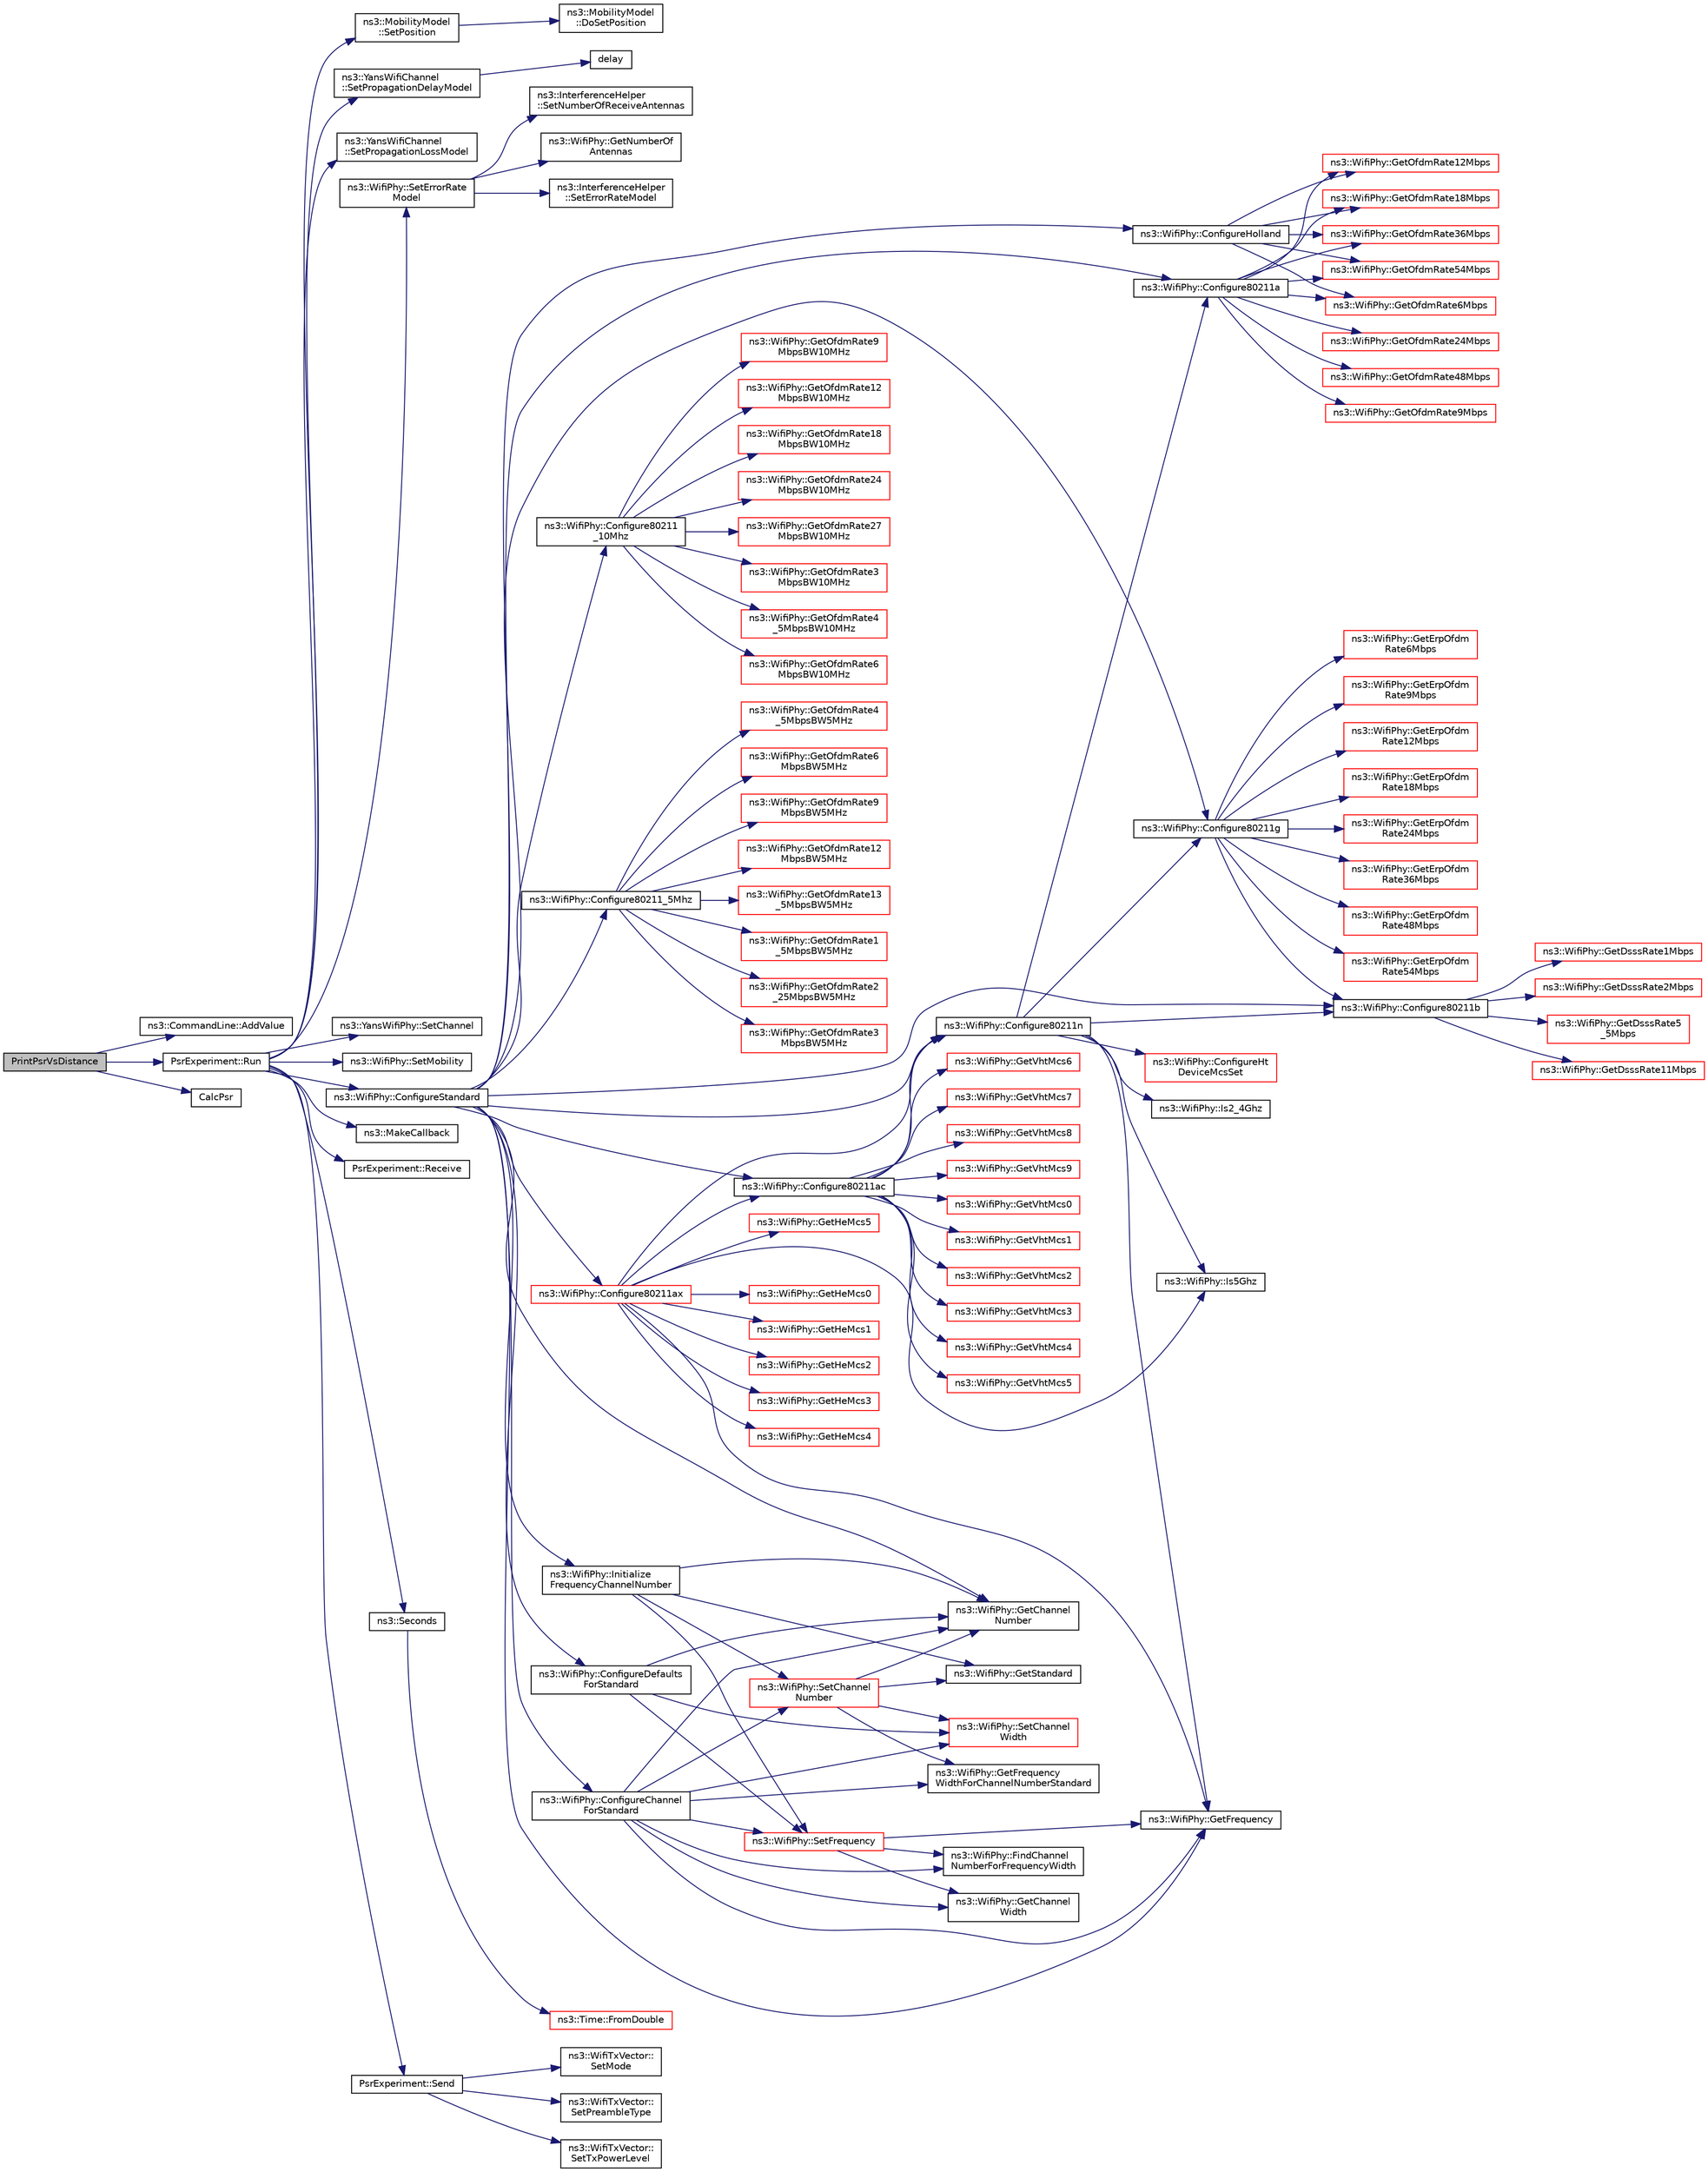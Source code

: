 digraph "PrintPsrVsDistance"
{
  edge [fontname="Helvetica",fontsize="10",labelfontname="Helvetica",labelfontsize="10"];
  node [fontname="Helvetica",fontsize="10",shape=record];
  rankdir="LR";
  Node1 [label="PrintPsrVsDistance",height=0.2,width=0.4,color="black", fillcolor="grey75", style="filled", fontcolor="black"];
  Node1 -> Node2 [color="midnightblue",fontsize="10",style="solid"];
  Node2 [label="ns3::CommandLine::AddValue",height=0.2,width=0.4,color="black", fillcolor="white", style="filled",URL="$dc/d87/classns3_1_1CommandLine.html#addcfb546c7ad4c8bd0965654d55beb8e"];
  Node1 -> Node3 [color="midnightblue",fontsize="10",style="solid"];
  Node3 [label="PsrExperiment::Run",height=0.2,width=0.4,color="black", fillcolor="white", style="filled",URL="$dd/de8/classPsrExperiment.html#abf2ccba462f7c6741034fcadcdd45900"];
  Node3 -> Node4 [color="midnightblue",fontsize="10",style="solid"];
  Node4 [label="ns3::MobilityModel\l::SetPosition",height=0.2,width=0.4,color="black", fillcolor="white", style="filled",URL="$d4/dc5/classns3_1_1MobilityModel.html#ac584b3d5a309709d2f13ed6ada1e7640"];
  Node4 -> Node5 [color="midnightblue",fontsize="10",style="solid"];
  Node5 [label="ns3::MobilityModel\l::DoSetPosition",height=0.2,width=0.4,color="black", fillcolor="white", style="filled",URL="$d4/dc5/classns3_1_1MobilityModel.html#aa2f52cd86754da71ac649413c049785e"];
  Node3 -> Node6 [color="midnightblue",fontsize="10",style="solid"];
  Node6 [label="ns3::YansWifiChannel\l::SetPropagationDelayModel",height=0.2,width=0.4,color="black", fillcolor="white", style="filled",URL="$d3/df5/classns3_1_1YansWifiChannel.html#a51ebdd5a1d897dc46cf9783ac2879b98"];
  Node6 -> Node7 [color="midnightblue",fontsize="10",style="solid"];
  Node7 [label="delay",height=0.2,width=0.4,color="black", fillcolor="white", style="filled",URL="$d8/d68/lte_2model_2fading-traces_2fading__trace__generator_8m.html#a7964e6aa8f61a9d28973c8267a606ad8"];
  Node3 -> Node8 [color="midnightblue",fontsize="10",style="solid"];
  Node8 [label="ns3::YansWifiChannel\l::SetPropagationLossModel",height=0.2,width=0.4,color="black", fillcolor="white", style="filled",URL="$d3/df5/classns3_1_1YansWifiChannel.html#ad2f92be1fb34be0075141cbb4f779191"];
  Node3 -> Node9 [color="midnightblue",fontsize="10",style="solid"];
  Node9 [label="ns3::WifiPhy::SetErrorRate\lModel",height=0.2,width=0.4,color="black", fillcolor="white", style="filled",URL="$d6/d5a/classns3_1_1WifiPhy.html#ac363f667899a813bb1331225bc1c1474"];
  Node9 -> Node10 [color="midnightblue",fontsize="10",style="solid"];
  Node10 [label="ns3::InterferenceHelper\l::SetErrorRateModel",height=0.2,width=0.4,color="black", fillcolor="white", style="filled",URL="$dc/d0f/classns3_1_1InterferenceHelper.html#a4e5bedbeba2a6eb01a86cae2d29e07dc"];
  Node9 -> Node11 [color="midnightblue",fontsize="10",style="solid"];
  Node11 [label="ns3::InterferenceHelper\l::SetNumberOfReceiveAntennas",height=0.2,width=0.4,color="black", fillcolor="white", style="filled",URL="$dc/d0f/classns3_1_1InterferenceHelper.html#ae04257f3c9153258970ec7c96abf41ea"];
  Node9 -> Node12 [color="midnightblue",fontsize="10",style="solid"];
  Node12 [label="ns3::WifiPhy::GetNumberOf\lAntennas",height=0.2,width=0.4,color="black", fillcolor="white", style="filled",URL="$d6/d5a/classns3_1_1WifiPhy.html#ae23367ac8e1424724f95df441e0cd278"];
  Node3 -> Node13 [color="midnightblue",fontsize="10",style="solid"];
  Node13 [label="ns3::YansWifiPhy::SetChannel",height=0.2,width=0.4,color="black", fillcolor="white", style="filled",URL="$dc/d21/classns3_1_1YansWifiPhy.html#ad2eeb0ab17ef01b26436f7110cccff1d"];
  Node3 -> Node14 [color="midnightblue",fontsize="10",style="solid"];
  Node14 [label="ns3::WifiPhy::SetMobility",height=0.2,width=0.4,color="black", fillcolor="white", style="filled",URL="$d6/d5a/classns3_1_1WifiPhy.html#a5bbd6f88cf0a8ac6c7437b278a17a582",tooltip="assign a mobility model to this device "];
  Node3 -> Node15 [color="midnightblue",fontsize="10",style="solid"];
  Node15 [label="ns3::WifiPhy::ConfigureStandard",height=0.2,width=0.4,color="black", fillcolor="white", style="filled",URL="$d6/d5a/classns3_1_1WifiPhy.html#aeafbea9bd8c1ae20f85584f55d868d23"];
  Node15 -> Node16 [color="midnightblue",fontsize="10",style="solid"];
  Node16 [label="ns3::WifiPhy::Initialize\lFrequencyChannelNumber",height=0.2,width=0.4,color="black", fillcolor="white", style="filled",URL="$d6/d5a/classns3_1_1WifiPhy.html#a6f926737f6ba77c4b619734f396ed3ed",tooltip="post-construction setting of frequency and/or channel number "];
  Node16 -> Node17 [color="midnightblue",fontsize="10",style="solid"];
  Node17 [label="ns3::WifiPhy::SetFrequency",height=0.2,width=0.4,color="red", fillcolor="white", style="filled",URL="$d6/d5a/classns3_1_1WifiPhy.html#afecd69b20631e112aa863dbed4c4bd22"];
  Node17 -> Node18 [color="midnightblue",fontsize="10",style="solid"];
  Node18 [label="ns3::WifiPhy::GetFrequency",height=0.2,width=0.4,color="black", fillcolor="white", style="filled",URL="$d6/d5a/classns3_1_1WifiPhy.html#ad2508d94faf22d690d6b8b4367934fd1"];
  Node17 -> Node19 [color="midnightblue",fontsize="10",style="solid"];
  Node19 [label="ns3::WifiPhy::FindChannel\lNumberForFrequencyWidth",height=0.2,width=0.4,color="black", fillcolor="white", style="filled",URL="$d6/d5a/classns3_1_1WifiPhy.html#ac1a2644035e5ec7129ec1a1583face8a"];
  Node17 -> Node20 [color="midnightblue",fontsize="10",style="solid"];
  Node20 [label="ns3::WifiPhy::GetChannel\lWidth",height=0.2,width=0.4,color="black", fillcolor="white", style="filled",URL="$d6/d5a/classns3_1_1WifiPhy.html#a4a5d5009b3b3308f2baeed42a2007189"];
  Node16 -> Node21 [color="midnightblue",fontsize="10",style="solid"];
  Node21 [label="ns3::WifiPhy::GetStandard",height=0.2,width=0.4,color="black", fillcolor="white", style="filled",URL="$d6/d5a/classns3_1_1WifiPhy.html#af33f60586f8e0bd1763b863e7ce193b2"];
  Node16 -> Node22 [color="midnightblue",fontsize="10",style="solid"];
  Node22 [label="ns3::WifiPhy::SetChannel\lNumber",height=0.2,width=0.4,color="red", fillcolor="white", style="filled",URL="$d6/d5a/classns3_1_1WifiPhy.html#a2d13cf6ae4c185cae8516516afe4a32a",tooltip="Set channel number. "];
  Node22 -> Node23 [color="midnightblue",fontsize="10",style="solid"];
  Node23 [label="ns3::WifiPhy::GetChannel\lNumber",height=0.2,width=0.4,color="black", fillcolor="white", style="filled",URL="$d6/d5a/classns3_1_1WifiPhy.html#a5cf0ccf06109ace61db51c83e91b7e8d"];
  Node22 -> Node24 [color="midnightblue",fontsize="10",style="solid"];
  Node24 [label="ns3::WifiPhy::GetFrequency\lWidthForChannelNumberStandard",height=0.2,width=0.4,color="black", fillcolor="white", style="filled",URL="$d6/d5a/classns3_1_1WifiPhy.html#ad4ffecf66d648b47d62ad73143a3fcbc"];
  Node22 -> Node21 [color="midnightblue",fontsize="10",style="solid"];
  Node22 -> Node25 [color="midnightblue",fontsize="10",style="solid"];
  Node25 [label="ns3::WifiPhy::SetChannel\lWidth",height=0.2,width=0.4,color="red", fillcolor="white", style="filled",URL="$d6/d5a/classns3_1_1WifiPhy.html#ad4be164ac9858e525cf6c6194c39e015"];
  Node16 -> Node23 [color="midnightblue",fontsize="10",style="solid"];
  Node15 -> Node18 [color="midnightblue",fontsize="10",style="solid"];
  Node15 -> Node23 [color="midnightblue",fontsize="10",style="solid"];
  Node15 -> Node26 [color="midnightblue",fontsize="10",style="solid"];
  Node26 [label="ns3::WifiPhy::ConfigureDefaults\lForStandard",height=0.2,width=0.4,color="black", fillcolor="white", style="filled",URL="$d6/d5a/classns3_1_1WifiPhy.html#ae5a54012ac4703d86299312251c41114"];
  Node26 -> Node25 [color="midnightblue",fontsize="10",style="solid"];
  Node26 -> Node17 [color="midnightblue",fontsize="10",style="solid"];
  Node26 -> Node23 [color="midnightblue",fontsize="10",style="solid"];
  Node15 -> Node27 [color="midnightblue",fontsize="10",style="solid"];
  Node27 [label="ns3::WifiPhy::ConfigureChannel\lForStandard",height=0.2,width=0.4,color="black", fillcolor="white", style="filled",URL="$d6/d5a/classns3_1_1WifiPhy.html#aed528417ac25eecc7ecf44079d162847"];
  Node27 -> Node18 [color="midnightblue",fontsize="10",style="solid"];
  Node27 -> Node19 [color="midnightblue",fontsize="10",style="solid"];
  Node27 -> Node20 [color="midnightblue",fontsize="10",style="solid"];
  Node27 -> Node22 [color="midnightblue",fontsize="10",style="solid"];
  Node27 -> Node23 [color="midnightblue",fontsize="10",style="solid"];
  Node27 -> Node24 [color="midnightblue",fontsize="10",style="solid"];
  Node27 -> Node17 [color="midnightblue",fontsize="10",style="solid"];
  Node27 -> Node25 [color="midnightblue",fontsize="10",style="solid"];
  Node15 -> Node28 [color="midnightblue",fontsize="10",style="solid"];
  Node28 [label="ns3::WifiPhy::Configure80211a",height=0.2,width=0.4,color="black", fillcolor="white", style="filled",URL="$d6/d5a/classns3_1_1WifiPhy.html#a3f4c48226fee10de85a17e6ce62af0f3"];
  Node28 -> Node29 [color="midnightblue",fontsize="10",style="solid"];
  Node29 [label="ns3::WifiPhy::GetOfdmRate6Mbps",height=0.2,width=0.4,color="red", fillcolor="white", style="filled",URL="$d6/d5a/classns3_1_1WifiPhy.html#a9945d5d1e8dd74118f90e1adcb63d6fe"];
  Node28 -> Node30 [color="midnightblue",fontsize="10",style="solid"];
  Node30 [label="ns3::WifiPhy::GetOfdmRate9Mbps",height=0.2,width=0.4,color="red", fillcolor="white", style="filled",URL="$d6/d5a/classns3_1_1WifiPhy.html#a4fd9fa3cc3080908d55d9713266f2943"];
  Node28 -> Node31 [color="midnightblue",fontsize="10",style="solid"];
  Node31 [label="ns3::WifiPhy::GetOfdmRate12Mbps",height=0.2,width=0.4,color="red", fillcolor="white", style="filled",URL="$d6/d5a/classns3_1_1WifiPhy.html#a2435bc31eebe859883b7ac21c9add9d2"];
  Node28 -> Node32 [color="midnightblue",fontsize="10",style="solid"];
  Node32 [label="ns3::WifiPhy::GetOfdmRate18Mbps",height=0.2,width=0.4,color="red", fillcolor="white", style="filled",URL="$d6/d5a/classns3_1_1WifiPhy.html#ab456e46ced9b58473153802857be1bde"];
  Node28 -> Node33 [color="midnightblue",fontsize="10",style="solid"];
  Node33 [label="ns3::WifiPhy::GetOfdmRate24Mbps",height=0.2,width=0.4,color="red", fillcolor="white", style="filled",URL="$d6/d5a/classns3_1_1WifiPhy.html#a088ad8dd890aa893acea0d44df88e2aa"];
  Node28 -> Node34 [color="midnightblue",fontsize="10",style="solid"];
  Node34 [label="ns3::WifiPhy::GetOfdmRate36Mbps",height=0.2,width=0.4,color="red", fillcolor="white", style="filled",URL="$d6/d5a/classns3_1_1WifiPhy.html#a64c9c3a3e3a41d2aa51f7d0ccb8fe6c1"];
  Node28 -> Node35 [color="midnightblue",fontsize="10",style="solid"];
  Node35 [label="ns3::WifiPhy::GetOfdmRate48Mbps",height=0.2,width=0.4,color="red", fillcolor="white", style="filled",URL="$d6/d5a/classns3_1_1WifiPhy.html#aa48b1e5f7ebde9ced3dc0f25d9505ae0"];
  Node28 -> Node36 [color="midnightblue",fontsize="10",style="solid"];
  Node36 [label="ns3::WifiPhy::GetOfdmRate54Mbps",height=0.2,width=0.4,color="red", fillcolor="white", style="filled",URL="$d6/d5a/classns3_1_1WifiPhy.html#a767b1cebf94aea21b9c476563c6e3f5b"];
  Node15 -> Node37 [color="midnightblue",fontsize="10",style="solid"];
  Node37 [label="ns3::WifiPhy::Configure80211b",height=0.2,width=0.4,color="black", fillcolor="white", style="filled",URL="$d6/d5a/classns3_1_1WifiPhy.html#a6d06ede65c6956ad9c414a00587279d7"];
  Node37 -> Node38 [color="midnightblue",fontsize="10",style="solid"];
  Node38 [label="ns3::WifiPhy::GetDsssRate1Mbps",height=0.2,width=0.4,color="red", fillcolor="white", style="filled",URL="$d6/d5a/classns3_1_1WifiPhy.html#a8b52ed5ee9801adab6d11b8e4dc4240f"];
  Node37 -> Node39 [color="midnightblue",fontsize="10",style="solid"];
  Node39 [label="ns3::WifiPhy::GetDsssRate2Mbps",height=0.2,width=0.4,color="red", fillcolor="white", style="filled",URL="$d6/d5a/classns3_1_1WifiPhy.html#a6619a232c9506d049781aae17795b57f"];
  Node37 -> Node40 [color="midnightblue",fontsize="10",style="solid"];
  Node40 [label="ns3::WifiPhy::GetDsssRate5\l_5Mbps",height=0.2,width=0.4,color="red", fillcolor="white", style="filled",URL="$d6/d5a/classns3_1_1WifiPhy.html#aa9a581243e49199f63f9e26ef4c4ed95"];
  Node37 -> Node41 [color="midnightblue",fontsize="10",style="solid"];
  Node41 [label="ns3::WifiPhy::GetDsssRate11Mbps",height=0.2,width=0.4,color="red", fillcolor="white", style="filled",URL="$d6/d5a/classns3_1_1WifiPhy.html#ab959b0aa063cda3f93a9a2861526a3e2"];
  Node15 -> Node42 [color="midnightblue",fontsize="10",style="solid"];
  Node42 [label="ns3::WifiPhy::Configure80211g",height=0.2,width=0.4,color="black", fillcolor="white", style="filled",URL="$d6/d5a/classns3_1_1WifiPhy.html#a71286ced86fbd1b11c4b68e053b3e8d0"];
  Node42 -> Node37 [color="midnightblue",fontsize="10",style="solid"];
  Node42 -> Node43 [color="midnightblue",fontsize="10",style="solid"];
  Node43 [label="ns3::WifiPhy::GetErpOfdm\lRate6Mbps",height=0.2,width=0.4,color="red", fillcolor="white", style="filled",URL="$d6/d5a/classns3_1_1WifiPhy.html#a334689e428371b3383e9001cbd05deba"];
  Node42 -> Node44 [color="midnightblue",fontsize="10",style="solid"];
  Node44 [label="ns3::WifiPhy::GetErpOfdm\lRate9Mbps",height=0.2,width=0.4,color="red", fillcolor="white", style="filled",URL="$d6/d5a/classns3_1_1WifiPhy.html#af2fc1ee36fc803b89575cd682138495f"];
  Node42 -> Node45 [color="midnightblue",fontsize="10",style="solid"];
  Node45 [label="ns3::WifiPhy::GetErpOfdm\lRate12Mbps",height=0.2,width=0.4,color="red", fillcolor="white", style="filled",URL="$d6/d5a/classns3_1_1WifiPhy.html#aa6f7f9ca17a9451966da679415996136"];
  Node42 -> Node46 [color="midnightblue",fontsize="10",style="solid"];
  Node46 [label="ns3::WifiPhy::GetErpOfdm\lRate18Mbps",height=0.2,width=0.4,color="red", fillcolor="white", style="filled",URL="$d6/d5a/classns3_1_1WifiPhy.html#ae24bbedd9df795ac630568606a579be0"];
  Node42 -> Node47 [color="midnightblue",fontsize="10",style="solid"];
  Node47 [label="ns3::WifiPhy::GetErpOfdm\lRate24Mbps",height=0.2,width=0.4,color="red", fillcolor="white", style="filled",URL="$d6/d5a/classns3_1_1WifiPhy.html#a8e34487962a2e6ecbedebe5b2e883ca7"];
  Node42 -> Node48 [color="midnightblue",fontsize="10",style="solid"];
  Node48 [label="ns3::WifiPhy::GetErpOfdm\lRate36Mbps",height=0.2,width=0.4,color="red", fillcolor="white", style="filled",URL="$d6/d5a/classns3_1_1WifiPhy.html#acc3956aa9fc49c16c05dc76bae0d4ad9"];
  Node42 -> Node49 [color="midnightblue",fontsize="10",style="solid"];
  Node49 [label="ns3::WifiPhy::GetErpOfdm\lRate48Mbps",height=0.2,width=0.4,color="red", fillcolor="white", style="filled",URL="$d6/d5a/classns3_1_1WifiPhy.html#a3c00f00fdfce4e6146264549f2274499"];
  Node42 -> Node50 [color="midnightblue",fontsize="10",style="solid"];
  Node50 [label="ns3::WifiPhy::GetErpOfdm\lRate54Mbps",height=0.2,width=0.4,color="red", fillcolor="white", style="filled",URL="$d6/d5a/classns3_1_1WifiPhy.html#a444ffd175dd58e76f87ba8dc05eef483"];
  Node15 -> Node51 [color="midnightblue",fontsize="10",style="solid"];
  Node51 [label="ns3::WifiPhy::Configure80211\l_10Mhz",height=0.2,width=0.4,color="black", fillcolor="white", style="filled",URL="$d6/d5a/classns3_1_1WifiPhy.html#a42b42da70fb83cc0136c78658698c620"];
  Node51 -> Node52 [color="midnightblue",fontsize="10",style="solid"];
  Node52 [label="ns3::WifiPhy::GetOfdmRate3\lMbpsBW10MHz",height=0.2,width=0.4,color="red", fillcolor="white", style="filled",URL="$d6/d5a/classns3_1_1WifiPhy.html#a8c565c787448b738ea94b455169371fa"];
  Node51 -> Node53 [color="midnightblue",fontsize="10",style="solid"];
  Node53 [label="ns3::WifiPhy::GetOfdmRate4\l_5MbpsBW10MHz",height=0.2,width=0.4,color="red", fillcolor="white", style="filled",URL="$d6/d5a/classns3_1_1WifiPhy.html#a96acd60bbfdc2ffe88dcc6cf201e73ee"];
  Node51 -> Node54 [color="midnightblue",fontsize="10",style="solid"];
  Node54 [label="ns3::WifiPhy::GetOfdmRate6\lMbpsBW10MHz",height=0.2,width=0.4,color="red", fillcolor="white", style="filled",URL="$d6/d5a/classns3_1_1WifiPhy.html#aa7c91565a17bc8f93f766dea8351d9f7"];
  Node51 -> Node55 [color="midnightblue",fontsize="10",style="solid"];
  Node55 [label="ns3::WifiPhy::GetOfdmRate9\lMbpsBW10MHz",height=0.2,width=0.4,color="red", fillcolor="white", style="filled",URL="$d6/d5a/classns3_1_1WifiPhy.html#af3db6741fde3d02c6982a62069329c9c"];
  Node51 -> Node56 [color="midnightblue",fontsize="10",style="solid"];
  Node56 [label="ns3::WifiPhy::GetOfdmRate12\lMbpsBW10MHz",height=0.2,width=0.4,color="red", fillcolor="white", style="filled",URL="$d6/d5a/classns3_1_1WifiPhy.html#a7027b0e5307e56e68d4cf222e6751d90"];
  Node51 -> Node57 [color="midnightblue",fontsize="10",style="solid"];
  Node57 [label="ns3::WifiPhy::GetOfdmRate18\lMbpsBW10MHz",height=0.2,width=0.4,color="red", fillcolor="white", style="filled",URL="$d6/d5a/classns3_1_1WifiPhy.html#a78790cdcd17992e4c5e3ffada193d6de"];
  Node51 -> Node58 [color="midnightblue",fontsize="10",style="solid"];
  Node58 [label="ns3::WifiPhy::GetOfdmRate24\lMbpsBW10MHz",height=0.2,width=0.4,color="red", fillcolor="white", style="filled",URL="$d6/d5a/classns3_1_1WifiPhy.html#a9cb82b2a3b8165a9b1c58a4cbcbd961f"];
  Node51 -> Node59 [color="midnightblue",fontsize="10",style="solid"];
  Node59 [label="ns3::WifiPhy::GetOfdmRate27\lMbpsBW10MHz",height=0.2,width=0.4,color="red", fillcolor="white", style="filled",URL="$d6/d5a/classns3_1_1WifiPhy.html#adeb11bf3d1463a29e9e930e69d02df43"];
  Node15 -> Node60 [color="midnightblue",fontsize="10",style="solid"];
  Node60 [label="ns3::WifiPhy::Configure80211_5Mhz",height=0.2,width=0.4,color="black", fillcolor="white", style="filled",URL="$d6/d5a/classns3_1_1WifiPhy.html#a7f3076e93e88d1c884dde3e390fa9756"];
  Node60 -> Node61 [color="midnightblue",fontsize="10",style="solid"];
  Node61 [label="ns3::WifiPhy::GetOfdmRate1\l_5MbpsBW5MHz",height=0.2,width=0.4,color="red", fillcolor="white", style="filled",URL="$d6/d5a/classns3_1_1WifiPhy.html#ad52da7bd50e91c3cf45b6a3256b93d37"];
  Node60 -> Node62 [color="midnightblue",fontsize="10",style="solid"];
  Node62 [label="ns3::WifiPhy::GetOfdmRate2\l_25MbpsBW5MHz",height=0.2,width=0.4,color="red", fillcolor="white", style="filled",URL="$d6/d5a/classns3_1_1WifiPhy.html#af1b2d75c0ca6b23927ddee3b3f85242e"];
  Node60 -> Node63 [color="midnightblue",fontsize="10",style="solid"];
  Node63 [label="ns3::WifiPhy::GetOfdmRate3\lMbpsBW5MHz",height=0.2,width=0.4,color="red", fillcolor="white", style="filled",URL="$d6/d5a/classns3_1_1WifiPhy.html#a80fcdb4c3168baf71ced3a7088aa24b7"];
  Node60 -> Node64 [color="midnightblue",fontsize="10",style="solid"];
  Node64 [label="ns3::WifiPhy::GetOfdmRate4\l_5MbpsBW5MHz",height=0.2,width=0.4,color="red", fillcolor="white", style="filled",URL="$d6/d5a/classns3_1_1WifiPhy.html#a0d0270d2a2fc0a3b91d8e39c83d8f0ca"];
  Node60 -> Node65 [color="midnightblue",fontsize="10",style="solid"];
  Node65 [label="ns3::WifiPhy::GetOfdmRate6\lMbpsBW5MHz",height=0.2,width=0.4,color="red", fillcolor="white", style="filled",URL="$d6/d5a/classns3_1_1WifiPhy.html#aa5cfec7cdcc8892c9b5787b81135c177"];
  Node60 -> Node66 [color="midnightblue",fontsize="10",style="solid"];
  Node66 [label="ns3::WifiPhy::GetOfdmRate9\lMbpsBW5MHz",height=0.2,width=0.4,color="red", fillcolor="white", style="filled",URL="$d6/d5a/classns3_1_1WifiPhy.html#a2082d83ca110002cea0a944f57bb3433"];
  Node60 -> Node67 [color="midnightblue",fontsize="10",style="solid"];
  Node67 [label="ns3::WifiPhy::GetOfdmRate12\lMbpsBW5MHz",height=0.2,width=0.4,color="red", fillcolor="white", style="filled",URL="$d6/d5a/classns3_1_1WifiPhy.html#aae849d28ac0ef8729574e39f1bf98463"];
  Node60 -> Node68 [color="midnightblue",fontsize="10",style="solid"];
  Node68 [label="ns3::WifiPhy::GetOfdmRate13\l_5MbpsBW5MHz",height=0.2,width=0.4,color="red", fillcolor="white", style="filled",URL="$d6/d5a/classns3_1_1WifiPhy.html#a54081f3923272965099c04f060b0508d"];
  Node15 -> Node69 [color="midnightblue",fontsize="10",style="solid"];
  Node69 [label="ns3::WifiPhy::ConfigureHolland",height=0.2,width=0.4,color="black", fillcolor="white", style="filled",URL="$d6/d5a/classns3_1_1WifiPhy.html#aba0f3d79d7fe9be1485a3d87a8923cdd"];
  Node69 -> Node29 [color="midnightblue",fontsize="10",style="solid"];
  Node69 -> Node31 [color="midnightblue",fontsize="10",style="solid"];
  Node69 -> Node32 [color="midnightblue",fontsize="10",style="solid"];
  Node69 -> Node34 [color="midnightblue",fontsize="10",style="solid"];
  Node69 -> Node36 [color="midnightblue",fontsize="10",style="solid"];
  Node15 -> Node70 [color="midnightblue",fontsize="10",style="solid"];
  Node70 [label="ns3::WifiPhy::Configure80211n",height=0.2,width=0.4,color="black", fillcolor="white", style="filled",URL="$d6/d5a/classns3_1_1WifiPhy.html#ac4cf51f397334a060632d690675446e6"];
  Node70 -> Node71 [color="midnightblue",fontsize="10",style="solid"];
  Node71 [label="ns3::WifiPhy::Is2_4Ghz",height=0.2,width=0.4,color="black", fillcolor="white", style="filled",URL="$d6/d5a/classns3_1_1WifiPhy.html#aaa5c580b1df6a1a17c45d4499cdde989"];
  Node70 -> Node18 [color="midnightblue",fontsize="10",style="solid"];
  Node70 -> Node37 [color="midnightblue",fontsize="10",style="solid"];
  Node70 -> Node42 [color="midnightblue",fontsize="10",style="solid"];
  Node70 -> Node72 [color="midnightblue",fontsize="10",style="solid"];
  Node72 [label="ns3::WifiPhy::Is5Ghz",height=0.2,width=0.4,color="black", fillcolor="white", style="filled",URL="$d6/d5a/classns3_1_1WifiPhy.html#af20c8a5c10004de2e0e4fb0cb472c763"];
  Node70 -> Node28 [color="midnightblue",fontsize="10",style="solid"];
  Node70 -> Node73 [color="midnightblue",fontsize="10",style="solid"];
  Node73 [label="ns3::WifiPhy::ConfigureHt\lDeviceMcsSet",height=0.2,width=0.4,color="red", fillcolor="white", style="filled",URL="$d6/d5a/classns3_1_1WifiPhy.html#a7cd2773f895166ffcfa811efe120e1f0"];
  Node15 -> Node74 [color="midnightblue",fontsize="10",style="solid"];
  Node74 [label="ns3::WifiPhy::Configure80211ac",height=0.2,width=0.4,color="black", fillcolor="white", style="filled",URL="$d6/d5a/classns3_1_1WifiPhy.html#a9023b105175409e6dde1281cc6584cf3"];
  Node74 -> Node70 [color="midnightblue",fontsize="10",style="solid"];
  Node74 -> Node75 [color="midnightblue",fontsize="10",style="solid"];
  Node75 [label="ns3::WifiPhy::GetVhtMcs0",height=0.2,width=0.4,color="red", fillcolor="white", style="filled",URL="$d6/d5a/classns3_1_1WifiPhy.html#a0abd27d8c214424a39ea9ea3ac207772"];
  Node74 -> Node76 [color="midnightblue",fontsize="10",style="solid"];
  Node76 [label="ns3::WifiPhy::GetVhtMcs1",height=0.2,width=0.4,color="red", fillcolor="white", style="filled",URL="$d6/d5a/classns3_1_1WifiPhy.html#ae2059a293baf661fc58cf72dc22db394"];
  Node74 -> Node77 [color="midnightblue",fontsize="10",style="solid"];
  Node77 [label="ns3::WifiPhy::GetVhtMcs2",height=0.2,width=0.4,color="red", fillcolor="white", style="filled",URL="$d6/d5a/classns3_1_1WifiPhy.html#aed23b5bd82ba4cb62eb0d594d02accbe"];
  Node74 -> Node78 [color="midnightblue",fontsize="10",style="solid"];
  Node78 [label="ns3::WifiPhy::GetVhtMcs3",height=0.2,width=0.4,color="red", fillcolor="white", style="filled",URL="$d6/d5a/classns3_1_1WifiPhy.html#a9cfb02d62871a811cbc6d0133f1417fb"];
  Node74 -> Node79 [color="midnightblue",fontsize="10",style="solid"];
  Node79 [label="ns3::WifiPhy::GetVhtMcs4",height=0.2,width=0.4,color="red", fillcolor="white", style="filled",URL="$d6/d5a/classns3_1_1WifiPhy.html#a6b92afa4613c7f876f494d6f295b5135"];
  Node74 -> Node80 [color="midnightblue",fontsize="10",style="solid"];
  Node80 [label="ns3::WifiPhy::GetVhtMcs5",height=0.2,width=0.4,color="red", fillcolor="white", style="filled",URL="$d6/d5a/classns3_1_1WifiPhy.html#a214c87eb5f05eb2d07b2d1cccf77311a"];
  Node74 -> Node81 [color="midnightblue",fontsize="10",style="solid"];
  Node81 [label="ns3::WifiPhy::GetVhtMcs6",height=0.2,width=0.4,color="red", fillcolor="white", style="filled",URL="$d6/d5a/classns3_1_1WifiPhy.html#acd4b16742a9bfc62664da3b415ce2a42"];
  Node74 -> Node82 [color="midnightblue",fontsize="10",style="solid"];
  Node82 [label="ns3::WifiPhy::GetVhtMcs7",height=0.2,width=0.4,color="red", fillcolor="white", style="filled",URL="$d6/d5a/classns3_1_1WifiPhy.html#a70fad3da915d04f22a068a5ffb5f995c"];
  Node74 -> Node83 [color="midnightblue",fontsize="10",style="solid"];
  Node83 [label="ns3::WifiPhy::GetVhtMcs8",height=0.2,width=0.4,color="red", fillcolor="white", style="filled",URL="$d6/d5a/classns3_1_1WifiPhy.html#a4acd4de849ca0a208e2d8e021f6a0173"];
  Node74 -> Node84 [color="midnightblue",fontsize="10",style="solid"];
  Node84 [label="ns3::WifiPhy::GetVhtMcs9",height=0.2,width=0.4,color="red", fillcolor="white", style="filled",URL="$d6/d5a/classns3_1_1WifiPhy.html#aa435b5512868852aa272d9b963e581a0"];
  Node15 -> Node85 [color="midnightblue",fontsize="10",style="solid"];
  Node85 [label="ns3::WifiPhy::Configure80211ax",height=0.2,width=0.4,color="red", fillcolor="white", style="filled",URL="$d6/d5a/classns3_1_1WifiPhy.html#adcda370490dc230a5c737c7a83de9bcd"];
  Node85 -> Node70 [color="midnightblue",fontsize="10",style="solid"];
  Node85 -> Node72 [color="midnightblue",fontsize="10",style="solid"];
  Node85 -> Node18 [color="midnightblue",fontsize="10",style="solid"];
  Node85 -> Node74 [color="midnightblue",fontsize="10",style="solid"];
  Node85 -> Node86 [color="midnightblue",fontsize="10",style="solid"];
  Node86 [label="ns3::WifiPhy::GetHeMcs0",height=0.2,width=0.4,color="red", fillcolor="white", style="filled",URL="$d6/d5a/classns3_1_1WifiPhy.html#a63b9a66fa49db202c506805e92bad63c"];
  Node85 -> Node87 [color="midnightblue",fontsize="10",style="solid"];
  Node87 [label="ns3::WifiPhy::GetHeMcs1",height=0.2,width=0.4,color="red", fillcolor="white", style="filled",URL="$d6/d5a/classns3_1_1WifiPhy.html#abba9c5cbc94f1f95a0182a383c0f9a1a"];
  Node85 -> Node88 [color="midnightblue",fontsize="10",style="solid"];
  Node88 [label="ns3::WifiPhy::GetHeMcs2",height=0.2,width=0.4,color="red", fillcolor="white", style="filled",URL="$d6/d5a/classns3_1_1WifiPhy.html#a6c92d5a60cf608d311b043c191261803"];
  Node85 -> Node89 [color="midnightblue",fontsize="10",style="solid"];
  Node89 [label="ns3::WifiPhy::GetHeMcs3",height=0.2,width=0.4,color="red", fillcolor="white", style="filled",URL="$d6/d5a/classns3_1_1WifiPhy.html#a8dadb22ce1e9f081a602dcc41b606e95"];
  Node85 -> Node90 [color="midnightblue",fontsize="10",style="solid"];
  Node90 [label="ns3::WifiPhy::GetHeMcs4",height=0.2,width=0.4,color="red", fillcolor="white", style="filled",URL="$d6/d5a/classns3_1_1WifiPhy.html#a80c8ac4faa7043b42b883ccacc1c3eec"];
  Node85 -> Node91 [color="midnightblue",fontsize="10",style="solid"];
  Node91 [label="ns3::WifiPhy::GetHeMcs5",height=0.2,width=0.4,color="red", fillcolor="white", style="filled",URL="$d6/d5a/classns3_1_1WifiPhy.html#a351b1aaf23c3854c453e6f4c5232857a"];
  Node3 -> Node92 [color="midnightblue",fontsize="10",style="solid"];
  Node92 [label="ns3::MakeCallback",height=0.2,width=0.4,color="black", fillcolor="white", style="filled",URL="$dd/de0/group__makecallbackmemptr.html#ga9376283685aa99d204048d6a4b7610a4"];
  Node3 -> Node93 [color="midnightblue",fontsize="10",style="solid"];
  Node93 [label="PsrExperiment::Receive",height=0.2,width=0.4,color="black", fillcolor="white", style="filled",URL="$dd/de8/classPsrExperiment.html#a885857fbaba11e93fb276f2b6255e0a0"];
  Node3 -> Node94 [color="midnightblue",fontsize="10",style="solid"];
  Node94 [label="ns3::Seconds",height=0.2,width=0.4,color="black", fillcolor="white", style="filled",URL="$d1/dec/group__timecivil.html#ga33c34b816f8ff6628e33d5c8e9713b9e"];
  Node94 -> Node95 [color="midnightblue",fontsize="10",style="solid"];
  Node95 [label="ns3::Time::FromDouble",height=0.2,width=0.4,color="red", fillcolor="white", style="filled",URL="$dc/d04/classns3_1_1Time.html#a60e845f4a74e62495b86356afe604cb4"];
  Node3 -> Node96 [color="midnightblue",fontsize="10",style="solid"];
  Node96 [label="PsrExperiment::Send",height=0.2,width=0.4,color="black", fillcolor="white", style="filled",URL="$dd/de8/classPsrExperiment.html#a82f6354f2941e255275bd638fc5f94a6",tooltip="Send function. "];
  Node96 -> Node97 [color="midnightblue",fontsize="10",style="solid"];
  Node97 [label="ns3::WifiTxVector::\lSetTxPowerLevel",height=0.2,width=0.4,color="black", fillcolor="white", style="filled",URL="$d0/d58/classns3_1_1WifiTxVector.html#a25743cd89a5cb95ec22a9e584fa044f3"];
  Node96 -> Node98 [color="midnightblue",fontsize="10",style="solid"];
  Node98 [label="ns3::WifiTxVector::\lSetMode",height=0.2,width=0.4,color="black", fillcolor="white", style="filled",URL="$d0/d58/classns3_1_1WifiTxVector.html#af39f17fec348c22f8c963bcb6bb5fc53"];
  Node96 -> Node99 [color="midnightblue",fontsize="10",style="solid"];
  Node99 [label="ns3::WifiTxVector::\lSetPreambleType",height=0.2,width=0.4,color="black", fillcolor="white", style="filled",URL="$d0/d58/classns3_1_1WifiTxVector.html#afa5117513e1a7bfa717c3d7556192525"];
  Node1 -> Node100 [color="midnightblue",fontsize="10",style="solid"];
  Node100 [label="CalcPsr",height=0.2,width=0.4,color="black", fillcolor="white", style="filled",URL="$d6/ddc/wifi-phy-test_8cc.html#a90b8a55ba4147ccdea2d6387caf9f032"];
}
